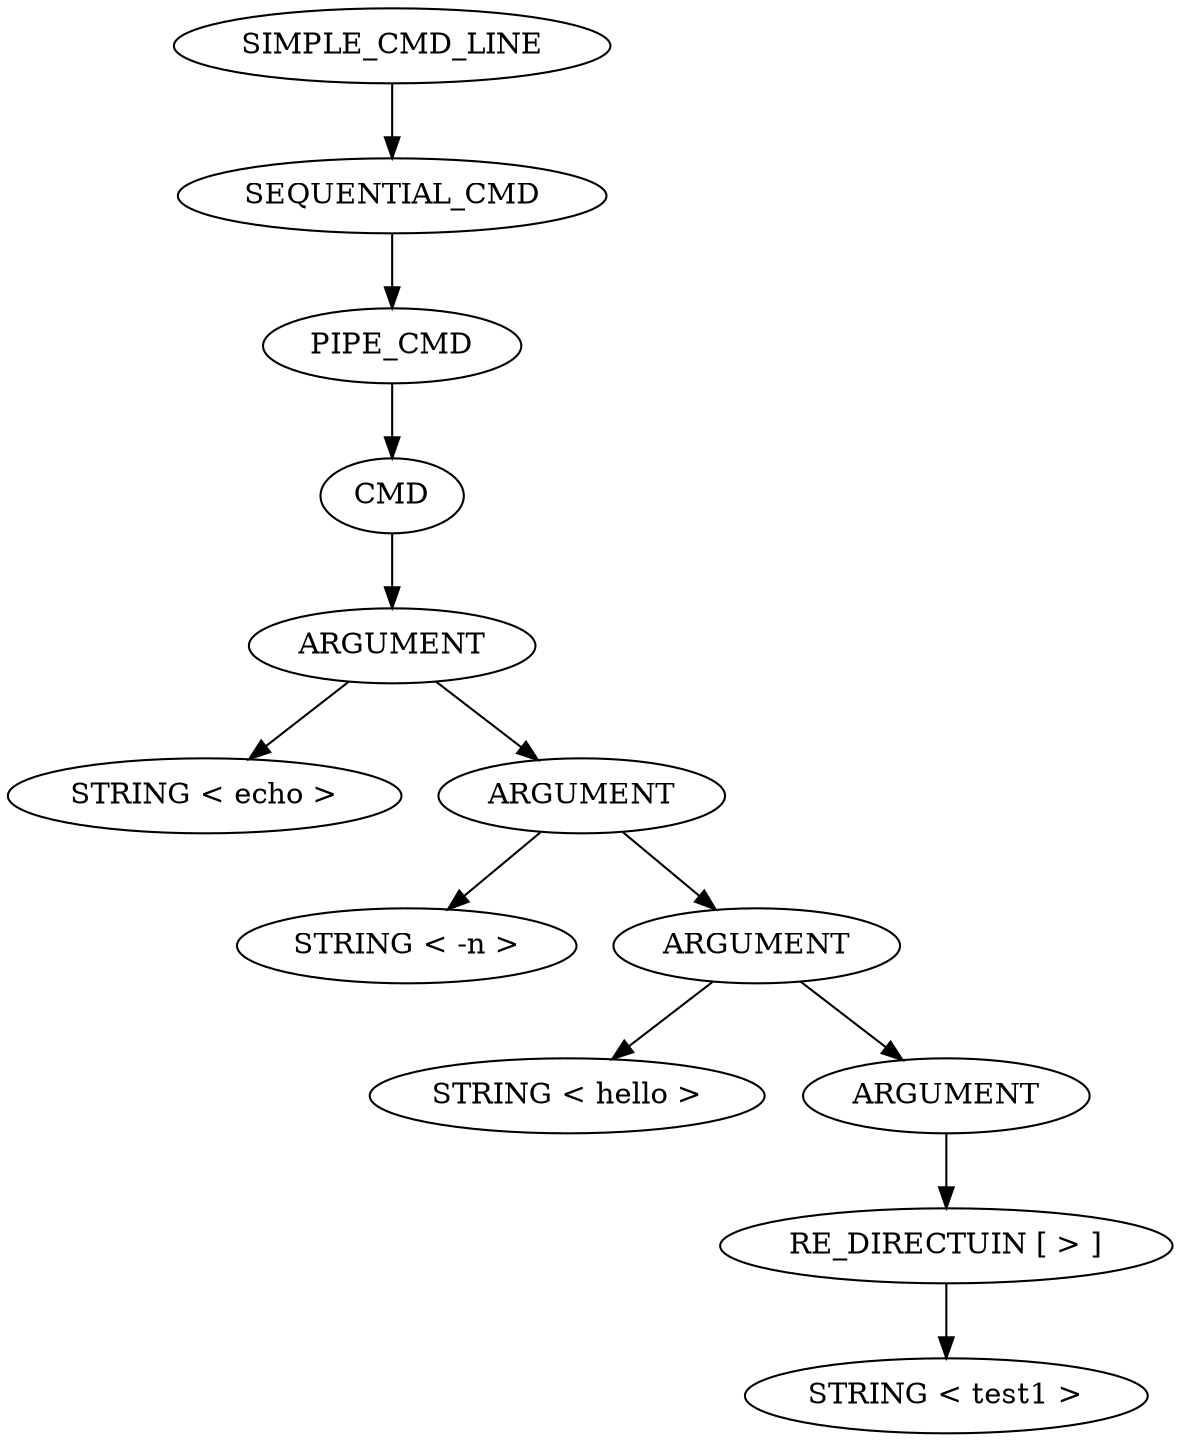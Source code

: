 digraph PARSER {
	NODE_0x15a904680 [label="SIMPLE_CMD_LINE\n"];
	NODE_0x15a904680 -> NODE_0x15a904660
	NODE_0x15a904660 [label="SEQUENTIAL_CMD\n"];
	NODE_0x15a904660 -> NODE_0x15a904640
	NODE_0x15a904640 [label="PIPE_CMD\n"];
	NODE_0x15a904640 -> NODE_0x15a904620
	NODE_0x15a904620 [label="CMD\n"];
	NODE_0x15a904620 -> NODE_0x15a904600
	NODE_0x15a904600 [label="ARGUMENT\n"];
	NODE_0x15a904600 -> NODE_0x15a904500
	NODE_0x15a904600 -> NODE_0x15a9045e0
	NODE_0x15a904500 [label="STRING < echo >\n"];
	NODE_0x15a9045e0 [label="ARGUMENT\n"];
	NODE_0x15a9045e0 -> NODE_0x15a904520
	NODE_0x15a9045e0 -> NODE_0x15a9045c0
	NODE_0x15a904520 [label="STRING < -n >\n"];
	NODE_0x15a9045c0 [label="ARGUMENT\n"];
	NODE_0x15a9045c0 -> NODE_0x15a904540
	NODE_0x15a9045c0 -> NODE_0x15a9045a0
	NODE_0x15a904540 [label="STRING < hello >\n"];
	NODE_0x15a9045a0 [label="ARGUMENT\n"];
	NODE_0x15a9045a0 -> NODE_0x15a904560
	NODE_0x15a904560 [label="RE_DIRECTUIN [ > ]\n"];
	NODE_0x15a904560 -> NODE_0x15a904580
	NODE_0x15a904580 [label="STRING < test1 >\n"];
}
